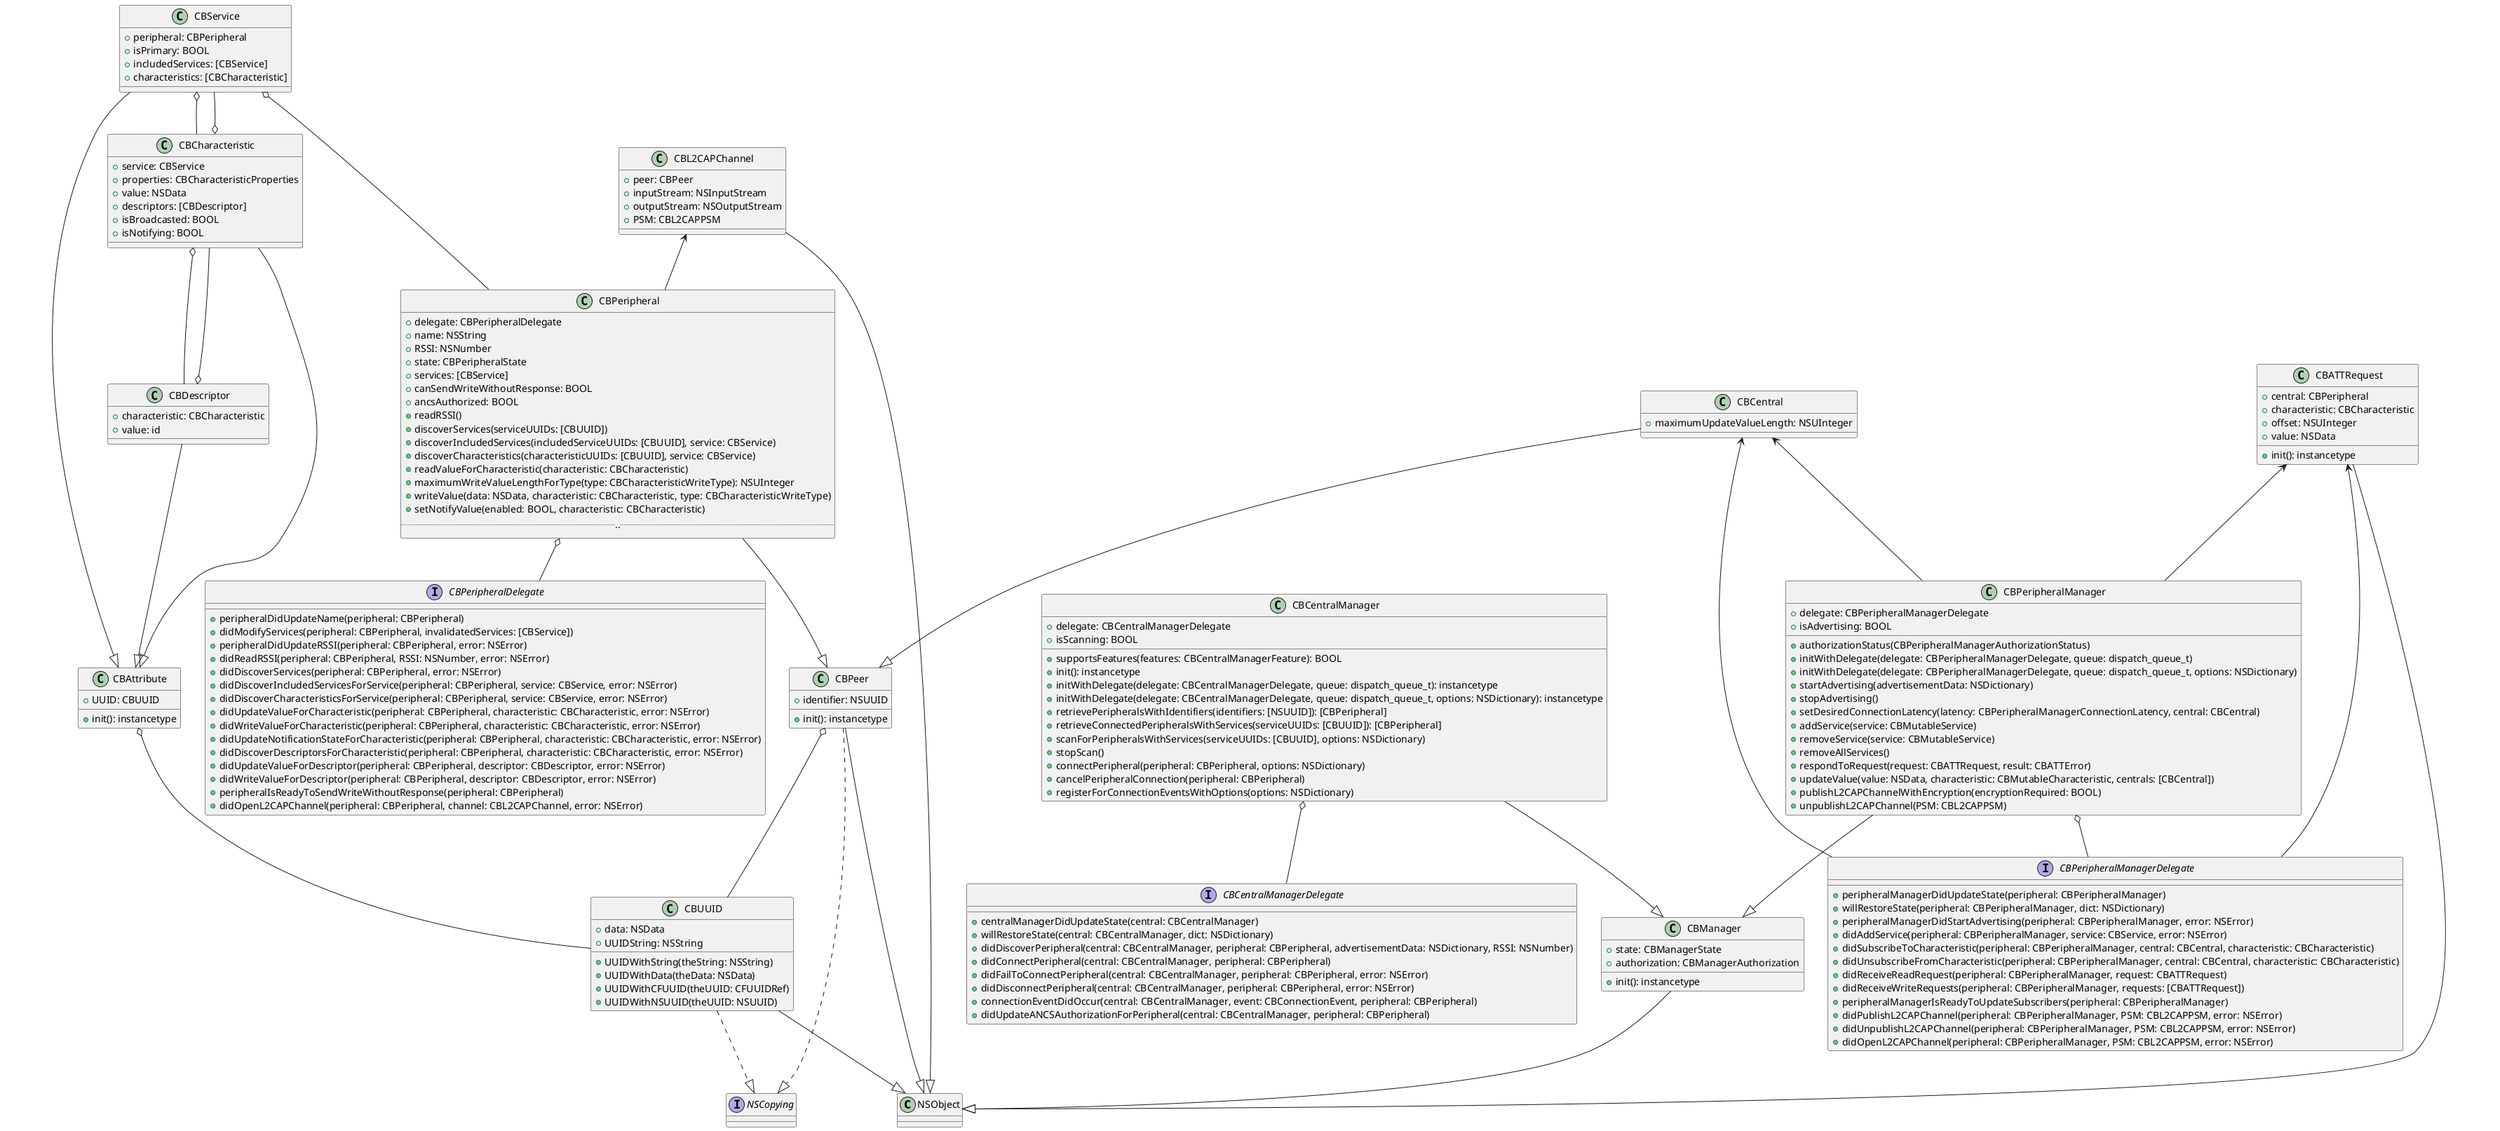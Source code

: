 @startuml
'底层类与接口'
class NSObject
interface NSCopying

class CBUUID {
  +data: NSData
  +UUIDString: NSString
  +UUIDWithString(theString: NSString)
  +UUIDWithData(theData: NSData)
  +UUIDWithCFUUID(theUUID: CFUUIDRef)
  +UUIDWithNSUUID(theUUID: NSUUID)
}
CBUUID --|> NSObject
CBUUID ..|> NSCopying

'中间层CBPeer和CBAttribute'
class CBAttribute {
    +init(): instancetype
    +UUID: CBUUID
}
CBAttribute o-- CBUUID

class CBPeer {
    +init(): instancetype
    +identifier: NSUUID
}
CBPeer --|> NSObject
CBPeer ..|> NSCopying
CBPeer o-- CBUUID

class CBDescriptor {
  +characteristic: CBCharacteristic
  +value: id
}
CBDescriptor --|> CBAttribute
CBDescriptor o-- CBCharacteristic


class CBCharacteristic {
  +service: CBService
  +properties: CBCharacteristicProperties
  +value: NSData
  +descriptors: [CBDescriptor]
  +isBroadcasted: BOOL
  +isNotifying: BOOL
}
CBCharacteristic --|> CBAttribute
CBCharacteristic o-- CBDescriptor
CBCharacteristic o-- CBService

class CBService {
  +peripheral: CBPeripheral
  +isPrimary: BOOL
  +includedServices: [CBService]
  +characteristics: [CBCharacteristic]
}
CBService --|> CBAttribute
CBService o-- CBPeripheral
CBService o-- CBCharacteristic

interface CBPeripheralDelegate {
    +peripheralDidUpdateName(peripheral: CBPeripheral)
    +didModifyServices(peripheral: CBPeripheral, invalidatedServices: [CBService])
    +peripheralDidUpdateRSSI(peripheral: CBPeripheral, error: NSError)
    +didReadRSSI(peripheral: CBPeripheral, RSSI: NSNumber, error: NSError)
    +didDiscoverServices(peripheral: CBPeripheral, error: NSError)
    +didDiscoverIncludedServicesForService(peripheral: CBPeripheral, service: CBService, error: NSError)
    +didDiscoverCharacteristicsForService(peripheral: CBPeripheral, service: CBService, error: NSError)
    +didUpdateValueForCharacteristic(peripheral: CBPeripheral, characteristic: CBCharacteristic, error: NSError)
    +didWriteValueForCharacteristic(peripheral: CBPeripheral, characteristic: CBCharacteristic, error: NSError)
    +didUpdateNotificationStateForCharacteristic(peripheral: CBPeripheral, characteristic: CBCharacteristic, error: NSError)
    +didDiscoverDescriptorsForCharacteristic(peripheral: CBPeripheral, characteristic: CBCharacteristic, error: NSError)
    +didUpdateValueForDescriptor(peripheral: CBPeripheral, descriptor: CBDescriptor, error: NSError)
    +didWriteValueForDescriptor(peripheral: CBPeripheral, descriptor: CBDescriptor, error: NSError)
    +peripheralIsReadyToSendWriteWithoutResponse(peripheral: CBPeripheral)
    +didOpenL2CAPChannel(peripheral: CBPeripheral, channel: CBL2CAPChannel, error: NSError)
}

class CBPeripheral {
   +delegate: CBPeripheralDelegate
   +name: NSString
   +RSSI: NSNumber
   +state: CBPeripheralState
   +services: [CBService]
   +canSendWriteWithoutResponse: BOOL
   +ancsAuthorized: BOOL
   +readRSSI()
   +discoverServices(serviceUUIDs: [CBUUID])
   +discoverIncludedServices(includedServiceUUIDs: [CBUUID], service: CBService)
   +discoverCharacteristics(characteristicUUIDs: [CBUUID], service: CBService)
   +readValueForCharacteristic(characteristic: CBCharacteristic)
   +maximumWriteValueLengthForType(type: CBCharacteristicWriteType): NSUInteger
   +writeValue(data: NSData, characteristic: CBCharacteristic, type: CBCharacteristicWriteType)
   +setNotifyValue(enabled: BOOL, characteristic: CBCharacteristic)
   ......
}
CBPeripheral --|> CBPeer
CBPeripheral o-- CBPeripheralDelegate

class CBCentral {
  +maximumUpdateValueLength: NSUInteger
}
CBCentral --|> CBPeer
CBCentral <-- CBPeripheralManager
CBCentral <-- CBPeripheralManagerDelegate

interface CBPeripheralManagerDelegate {
    +peripheralManagerDidUpdateState(peripheral: CBPeripheralManager)
    +willRestoreState(peripheral: CBPeripheralManager, dict: NSDictionary)
    +peripheralManagerDidStartAdvertising(peripheral: CBPeripheralManager, error: NSError)
    +didAddService(peripheral: CBPeripheralManager, service: CBService, error: NSError)
    +didSubscribeToCharacteristic(peripheral: CBPeripheralManager, central: CBCentral, characteristic: CBCharacteristic)
    +didUnsubscribeFromCharacteristic(peripheral: CBPeripheralManager, central: CBCentral, characteristic: CBCharacteristic)
    +didReceiveReadRequest(peripheral: CBPeripheralManager, request: CBATTRequest)
    +didReceiveWriteRequests(peripheral: CBPeripheralManager, requests: [CBATTRequest])
    +peripheralManagerIsReadyToUpdateSubscribers(peripheral: CBPeripheralManager)
    +didPublishL2CAPChannel(peripheral: CBPeripheralManager, PSM: CBL2CAPPSM, error: NSError)
    +didUnpublishL2CAPChannel(peripheral: CBPeripheralManager, PSM: CBL2CAPPSM, error: NSError)
    +didOpenL2CAPChannel(peripheral: CBPeripheralManager, PSM: CBL2CAPPSM, error: NSError)
}

class CBL2CAPChannel {
    +peer: CBPeer
    +inputStream: NSInputStream
    +outputStream: NSOutputStream
    +PSM: CBL2CAPPSM
}
CBL2CAPChannel --|> NSObject
CBL2CAPChannel <-- CBPeripheral

'Represents a read or write request from a central.'
class CBATTRequest {
  +init(): instancetype
  +central: CBPeripheral
  +characteristic: CBCharacteristic
  +offset: NSUInteger
  +value: NSData
}
CBATTRequest --|> NSObject
CBATTRequest <-- CBPeripheralManager
CBATTRequest <-- CBPeripheralManagerDelegate

class CBManager {
  +init(): instancetype
  +state: CBManagerState
  +authorization: CBManagerAuthorization
}
CBManager --|> NSObject

class CBPeripheralManager {
    +delegate: CBPeripheralManagerDelegate
    +isAdvertising: BOOL
    +authorizationStatus(CBPeripheralManagerAuthorizationStatus)
    +initWithDelegate(delegate: CBPeripheralManagerDelegate, queue: dispatch_queue_t)
    +initWithDelegate(delegate: CBPeripheralManagerDelegate, queue: dispatch_queue_t, options: NSDictionary)
    +startAdvertising(advertisementData: NSDictionary)
    +stopAdvertising()
    +setDesiredConnectionLatency(latency: CBPeripheralManagerConnectionLatency, central: CBCentral)
    +addService(service: CBMutableService)
    +removeService(service: CBMutableService)
    +removeAllServices()
    +respondToRequest(request: CBATTRequest, result: CBATTError)
    +updateValue(value: NSData, characteristic: CBMutableCharacteristic, centrals: [CBCentral])
    +publishL2CAPChannelWithEncryption(encryptionRequired: BOOL)
    +unpublishL2CAPChannel(PSM: CBL2CAPPSM)
}
CBPeripheralManager --|> CBManager
CBPeripheralManager o-- CBPeripheralManagerDelegate

interface CBCentralManagerDelegate {
    +centralManagerDidUpdateState(central: CBCentralManager)
    +willRestoreState(central: CBCentralManager, dict: NSDictionary)
    +didDiscoverPeripheral(central: CBCentralManager, peripheral: CBPeripheral, advertisementData: NSDictionary, RSSI: NSNumber)
    +didConnectPeripheral(central: CBCentralManager, peripheral: CBPeripheral)
    +didFailToConnectPeripheral(central: CBCentralManager, peripheral: CBPeripheral, error: NSError)
    +didDisconnectPeripheral(central: CBCentralManager, peripheral: CBPeripheral, error: NSError)
    +connectionEventDidOccur(central: CBCentralManager, event: CBConnectionEvent, peripheral: CBPeripheral)
    +didUpdateANCSAuthorizationForPeripheral(central: CBCentralManager, peripheral: CBPeripheral)
}
class CBCentralManager {
    +delegate: CBCentralManagerDelegate
    +isScanning: BOOL
    +supportsFeatures(features: CBCentralManagerFeature): BOOL
    +init(): instancetype
    +initWithDelegate(delegate: CBCentralManagerDelegate, queue: dispatch_queue_t): instancetype 
    +initWithDelegate(delegate: CBCentralManagerDelegate, queue: dispatch_queue_t, options: NSDictionary): instancetype
    +retrievePeripheralsWithIdentifiers(identifiers: [NSUUID]): [CBPeripheral]
    +retrieveConnectedPeripheralsWithServices(serviceUUIDs: [CBUUID]): [CBPeripheral]
    +scanForPeripheralsWithServices(serviceUUIDs: [CBUUID], options: NSDictionary)
    +stopScan()
    +connectPeripheral(peripheral: CBPeripheral, options: NSDictionary)
    +cancelPeripheralConnection(peripheral: CBPeripheral)
    +registerForConnectionEventsWithOptions(options: NSDictionary)
}
CBCentralManager --|> CBManager
CBCentralManager o-- CBCentralManagerDelegate
@enduml
